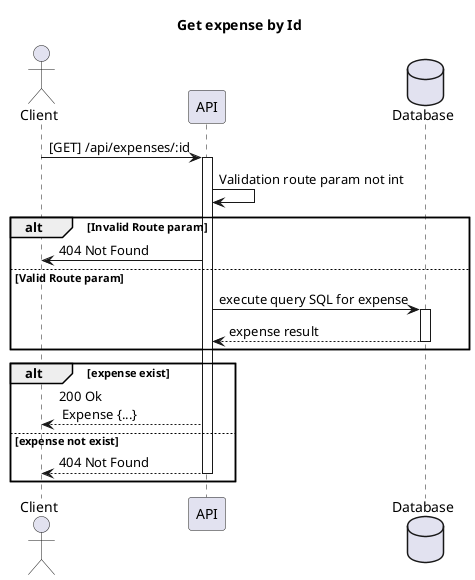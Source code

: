 @startuml

title: Get expense by Id
actor Client
participant API
database Database 

Client -> API: [GET] /api/expenses/:id
activate API
API -> API: Validation route param not int
alt Invalid Route param
API -> Client: 404 Not Found
else Valid Route param
API -> Database: execute query SQL for expense
activate Database
Database --> API: expense result
deactivate Database
end
alt expense exist
API --> Client: 200 Ok \n Expense {...}
else expense not exist
API --> Client: 404 Not Found
deactivate API
end

@enduml